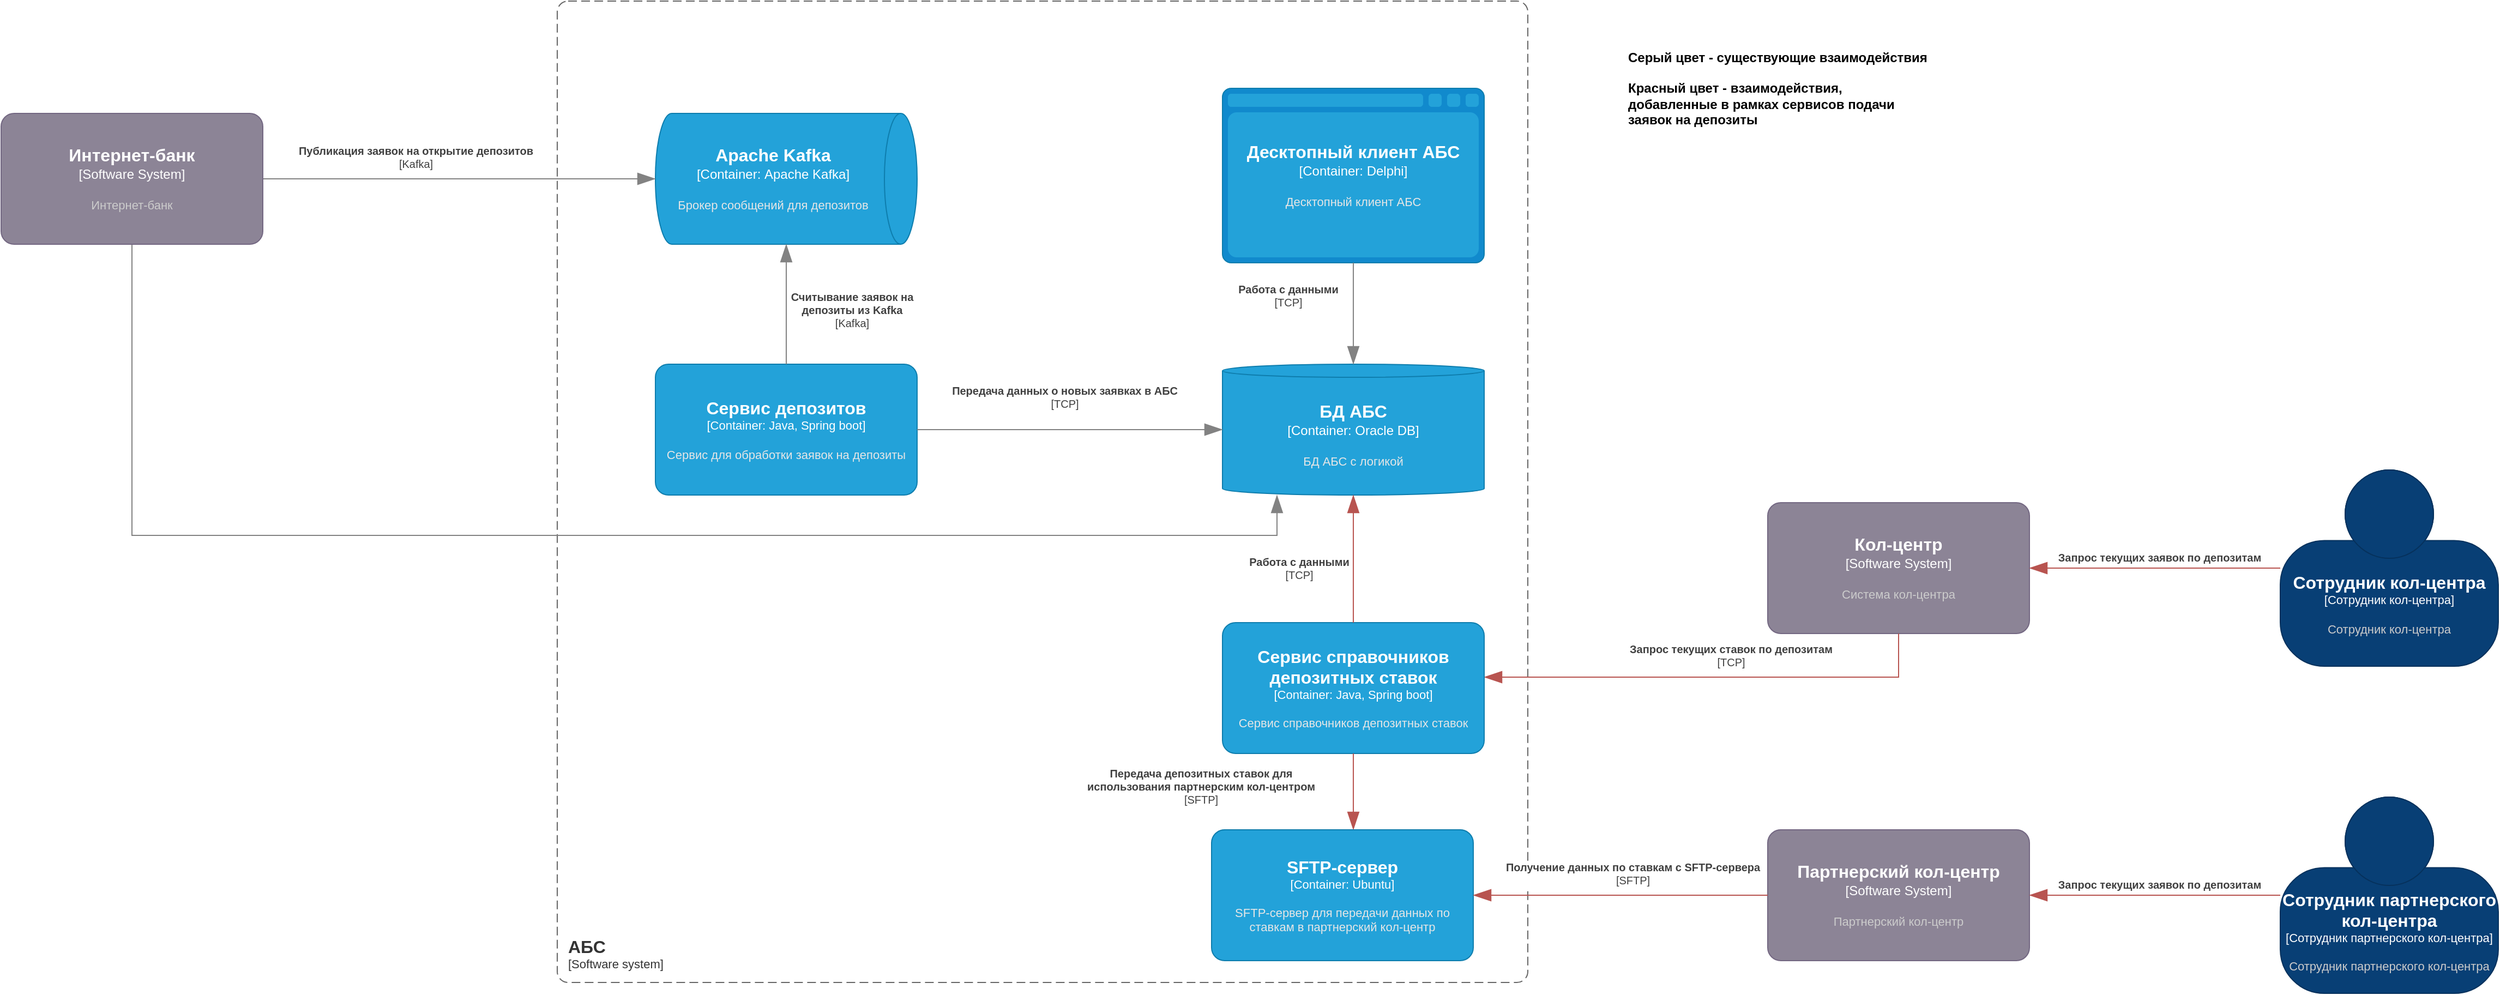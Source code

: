 <mxfile version="24.5.3" type="device">
  <diagram name="to-be" id="-FQbQIRzEgXYEJ3rUFKh">
    <mxGraphModel dx="775" dy="-655" grid="1" gridSize="10" guides="1" tooltips="1" connect="1" arrows="1" fold="1" page="1" pageScale="1" pageWidth="827" pageHeight="1169" math="0" shadow="0">
      <root>
        <mxCell id="0" />
        <mxCell id="1" parent="0" />
        <object placeholders="1" c4Type="БД АБС" c4Container="Container" c4Technology="Oracle DB" c4Description="БД АБС с логикой" label="&lt;font style=&quot;font-size: 16px&quot;&gt;&lt;b&gt;%c4Type%&lt;/b&gt;&lt;/font&gt;&lt;div&gt;[%c4Container%:&amp;nbsp;%c4Technology%]&lt;/div&gt;&lt;br&gt;&lt;div&gt;&lt;font style=&quot;font-size: 11px&quot;&gt;&lt;font color=&quot;#E6E6E6&quot;&gt;%c4Description%&lt;/font&gt;&lt;/div&gt;" id="ZUmbeg5gKXYez4Aomj6J-5">
          <mxCell style="shape=cylinder3;size=6.0;whiteSpace=wrap;html=1;boundedLbl=1;rounded=0;labelBackgroundColor=none;fillColor=#23A2D9;fontSize=12;fontColor=#ffffff;align=center;strokeColor=#0E7DAD;metaEdit=1;points=[[0.5,0,0],[1,0.25,0],[1,0.5,0],[1,0.75,0],[0.5,1,0],[0,0.75,0],[0,0.5,0],[0,0.25,0]];resizable=0;" parent="1" vertex="1">
            <mxGeometry x="1370" y="1633" width="240" height="120" as="geometry" />
          </mxCell>
        </object>
        <object placeholders="1" c4Type="Десктопный клиент АБС" c4Container="Container" c4Technology="Delphi" c4Description="Десктопный клиент АБС" label="&lt;font style=&quot;font-size: 16px&quot;&gt;&lt;b&gt;%c4Type%&lt;/b&gt;&lt;/font&gt;&lt;div&gt;[%c4Container%:&amp;nbsp;%c4Technology%]&lt;/div&gt;&lt;br&gt;&lt;div&gt;&lt;font style=&quot;font-size: 11px&quot;&gt;&lt;font color=&quot;#E6E6E6&quot;&gt;%c4Description%&lt;/font&gt;&lt;/div&gt;" id="ZUmbeg5gKXYez4Aomj6J-6">
          <mxCell style="shape=mxgraph.c4.webBrowserContainer2;whiteSpace=wrap;html=1;boundedLbl=1;rounded=0;labelBackgroundColor=none;strokeColor=#118ACD;fillColor=#23A2D9;strokeColor=#118ACD;strokeColor2=#0E7DAD;fontSize=12;fontColor=#ffffff;align=center;metaEdit=1;points=[[0.5,0,0],[1,0.25,0],[1,0.5,0],[1,0.75,0],[0.5,1,0],[0,0.75,0],[0,0.5,0],[0,0.25,0]];resizable=0;" parent="1" vertex="1">
            <mxGeometry x="1370" y="1380" width="240" height="160" as="geometry" />
          </mxCell>
        </object>
        <object placeholders="1" c4Type="Relationship" c4Technology="TCP" c4Description="Работа с данными" label="&lt;div style=&quot;text-align: left&quot;&gt;&lt;div style=&quot;text-align: center&quot;&gt;&lt;b&gt;%c4Description%&lt;/b&gt;&lt;/div&gt;&lt;div style=&quot;text-align: center&quot;&gt;[%c4Technology%]&lt;/div&gt;&lt;/div&gt;" id="ZUmbeg5gKXYez4Aomj6J-13">
          <mxCell style="endArrow=blockThin;html=1;fontSize=10;fontColor=#404040;strokeWidth=1;endFill=1;strokeColor=#828282;elbow=vertical;metaEdit=1;endSize=14;startSize=14;jumpStyle=arc;jumpSize=16;rounded=0;edgeStyle=orthogonalEdgeStyle;" parent="1" source="ZUmbeg5gKXYez4Aomj6J-6" target="ZUmbeg5gKXYez4Aomj6J-5" edge="1">
            <mxGeometry x="-0.364" y="-60" width="240" relative="1" as="geometry">
              <mxPoint x="910" y="1830" as="sourcePoint" />
              <mxPoint x="1380" y="1830" as="targetPoint" />
              <mxPoint as="offset" />
            </mxGeometry>
          </mxCell>
        </object>
        <object placeholders="1" c4Name="АБС" c4Type="SystemScopeBoundary" c4Application="Software system" label="&lt;font style=&quot;font-size: 16px&quot;&gt;&lt;b&gt;&lt;div style=&quot;text-align: left&quot;&gt;%c4Name%&lt;/div&gt;&lt;/b&gt;&lt;/font&gt;&lt;div style=&quot;text-align: left&quot;&gt;[%c4Application%]&lt;/div&gt;" id="ZUmbeg5gKXYez4Aomj6J-14">
          <mxCell style="rounded=1;fontSize=11;whiteSpace=wrap;html=1;dashed=1;arcSize=20;fillColor=none;strokeColor=#666666;fontColor=#333333;labelBackgroundColor=none;align=left;verticalAlign=bottom;labelBorderColor=none;spacingTop=0;spacing=10;dashPattern=8 4;metaEdit=1;rotatable=0;perimeter=rectanglePerimeter;noLabel=0;labelPadding=0;allowArrows=0;connectable=0;expand=0;recursiveResize=0;editable=1;pointerEvents=0;absoluteArcSize=1;points=[[0.25,0,0],[0.5,0,0],[0.75,0,0],[1,0.25,0],[1,0.5,0],[1,0.75,0],[0.75,1,0],[0.5,1,0],[0.25,1,0],[0,0.75,0],[0,0.5,0],[0,0.25,0]];" parent="1" vertex="1">
            <mxGeometry x="760" y="1300" width="890" height="900" as="geometry" />
          </mxCell>
        </object>
        <object placeholders="1" c4Name="Кол-центр" c4Type="Software System" c4Description="Система кол-центра" label="&lt;font style=&quot;font-size: 16px&quot;&gt;&lt;b&gt;%c4Name%&lt;/b&gt;&lt;/font&gt;&lt;div&gt;[%c4Type%]&lt;/div&gt;&lt;br&gt;&lt;div&gt;&lt;font style=&quot;font-size: 11px&quot;&gt;&lt;font color=&quot;#cccccc&quot;&gt;%c4Description%&lt;/font&gt;&lt;/div&gt;" id="sHgfat3ss0C21eRgaAl7-2">
          <mxCell style="rounded=1;whiteSpace=wrap;html=1;labelBackgroundColor=none;fillColor=#8C8496;fontColor=#ffffff;align=center;arcSize=10;strokeColor=#736782;metaEdit=1;resizable=0;points=[[0.25,0,0],[0.5,0,0],[0.75,0,0],[1,0.25,0],[1,0.5,0],[1,0.75,0],[0.75,1,0],[0.5,1,0],[0.25,1,0],[0,0.75,0],[0,0.5,0],[0,0.25,0]];" parent="1" vertex="1">
            <mxGeometry x="1870" y="1760" width="240" height="120" as="geometry" />
          </mxCell>
        </object>
        <object placeholders="1" c4Type="Relationship" c4Technology="TCP" c4Description="Запрос текущих ставок по депозитам" label="&lt;div style=&quot;text-align: left&quot;&gt;&lt;div style=&quot;text-align: center&quot;&gt;&lt;b&gt;%c4Description%&lt;/b&gt;&lt;/div&gt;&lt;div style=&quot;text-align: center&quot;&gt;[%c4Technology%]&lt;/div&gt;&lt;/div&gt;" id="sHgfat3ss0C21eRgaAl7-5">
          <mxCell style="endArrow=blockThin;html=1;fontSize=10;fontColor=#404040;strokeWidth=1;endFill=1;strokeColor=#b85450;elbow=vertical;metaEdit=1;endSize=14;startSize=14;jumpStyle=arc;jumpSize=16;rounded=0;edgeStyle=orthogonalEdgeStyle;fillColor=#f8cecc;" parent="1" source="sHgfat3ss0C21eRgaAl7-2" target="gth9gV5URwhO3CXqXsqf-3" edge="1">
            <mxGeometry x="-0.077" y="-20" width="240" relative="1" as="geometry">
              <mxPoint x="1500" y="1550" as="sourcePoint" />
              <mxPoint x="1500" y="1770" as="targetPoint" />
              <mxPoint as="offset" />
              <Array as="points">
                <mxPoint x="1990" y="1920" />
              </Array>
            </mxGeometry>
          </mxCell>
        </object>
        <object placeholders="1" c4Name="Сотрудник кол-центра" c4Type="Сотрудник кол-центра" c4Description="Сотрудник кол-центра" label="&lt;font style=&quot;font-size: 16px&quot;&gt;&lt;b&gt;%c4Name%&lt;/b&gt;&lt;/font&gt;&lt;div&gt;[%c4Type%]&lt;/div&gt;&lt;br&gt;&lt;div&gt;&lt;font style=&quot;font-size: 11px&quot;&gt;&lt;font color=&quot;#cccccc&quot;&gt;%c4Description%&lt;/font&gt;&lt;/div&gt;" id="sHgfat3ss0C21eRgaAl7-20">
          <mxCell style="html=1;fontSize=11;dashed=0;whiteSpace=wrap;fillColor=#083F75;strokeColor=#06315C;fontColor=#ffffff;shape=mxgraph.c4.person2;align=center;metaEdit=1;points=[[0.5,0,0],[1,0.5,0],[1,0.75,0],[0.75,1,0],[0.5,1,0],[0.25,1,0],[0,0.75,0],[0,0.5,0]];resizable=0;" parent="1" vertex="1">
            <mxGeometry x="2340" y="1730" width="200" height="180" as="geometry" />
          </mxCell>
        </object>
        <object placeholders="1" c4Type="Relationship" c4Description="Запрос текущих заявок по депозитам" label="&lt;div style=&quot;text-align: left&quot;&gt;&lt;div style=&quot;text-align: center&quot;&gt;&lt;b&gt;%c4Description%&lt;/b&gt;&lt;/div&gt;" id="sHgfat3ss0C21eRgaAl7-23">
          <mxCell style="endArrow=blockThin;html=1;fontSize=10;fontColor=#404040;strokeWidth=1;endFill=1;strokeColor=#b85450;elbow=vertical;metaEdit=1;endSize=14;startSize=14;jumpStyle=arc;jumpSize=16;rounded=0;edgeStyle=orthogonalEdgeStyle;fillColor=#f8cecc;" parent="1" source="sHgfat3ss0C21eRgaAl7-20" target="sHgfat3ss0C21eRgaAl7-2" edge="1">
            <mxGeometry x="-0.035" y="-10" width="240" relative="1" as="geometry">
              <mxPoint x="2120" y="1580" as="sourcePoint" />
              <mxPoint x="2360" y="1760" as="targetPoint" />
              <mxPoint as="offset" />
            </mxGeometry>
          </mxCell>
        </object>
        <object placeholders="1" c4Name="Apache Kafka" c4Type="Container" c4Technology="Apache Kafka" c4Description="Брокер сообщений для депозитов" label="&lt;font style=&quot;font-size: 16px&quot;&gt;&lt;b&gt;%c4Name%&lt;/b&gt;&lt;/font&gt;&lt;div&gt;[%c4Type%:&amp;nbsp;%c4Technology%]&lt;/div&gt;&lt;br&gt;&lt;div&gt;&lt;font style=&quot;font-size: 11px&quot;&gt;&lt;font color=&quot;#E6E6E6&quot;&gt;%c4Description%&lt;/font&gt;&lt;/div&gt;" id="sHgfat3ss0C21eRgaAl7-25">
          <mxCell style="shape=cylinder3;size=15;direction=south;whiteSpace=wrap;html=1;boundedLbl=1;rounded=0;labelBackgroundColor=none;fillColor=#23A2D9;fontSize=12;fontColor=#ffffff;align=center;strokeColor=#0E7DAD;metaEdit=1;points=[[0.5,0,0],[1,0.25,0],[1,0.5,0],[1,0.75,0],[0.5,1,0],[0,0.75,0],[0,0.5,0],[0,0.25,0]];resizable=0;" parent="1" vertex="1">
            <mxGeometry x="850" y="1403" width="240" height="120" as="geometry" />
          </mxCell>
        </object>
        <object placeholders="1" c4Type="Relationship" c4Technology="Kafka" c4Description="Публикация заявок на открытие депозитов" label="&lt;div style=&quot;text-align: left&quot;&gt;&lt;div style=&quot;text-align: center&quot;&gt;&lt;b&gt;%c4Description%&lt;/b&gt;&lt;/div&gt;&lt;div style=&quot;text-align: center&quot;&gt;[%c4Technology%]&lt;/div&gt;&lt;/div&gt;" id="sHgfat3ss0C21eRgaAl7-30">
          <mxCell style="endArrow=blockThin;html=1;fontSize=10;fontColor=#404040;strokeWidth=1;endFill=1;strokeColor=#828282;elbow=vertical;metaEdit=1;endSize=14;startSize=14;jumpStyle=arc;jumpSize=16;rounded=0;edgeStyle=orthogonalEdgeStyle;fillColor=#f8cecc;" parent="1" source="gth9gV5URwhO3CXqXsqf-1" target="sHgfat3ss0C21eRgaAl7-25" edge="1">
            <mxGeometry x="-0.222" y="20" width="240" relative="1" as="geometry">
              <mxPoint x="540" y="1453" as="sourcePoint" />
              <mxPoint x="740" y="1753" as="targetPoint" />
              <Array as="points">
                <mxPoint x="540" y="1463" />
                <mxPoint x="540" y="1463" />
              </Array>
              <mxPoint as="offset" />
            </mxGeometry>
          </mxCell>
        </object>
        <object placeholders="1" c4Name="Сервис депозитов" c4Type="Container" c4Technology="Java, Spring boot" c4Description="Сервис для обработки заявок на депозиты" label="&lt;font style=&quot;font-size: 16px&quot;&gt;&lt;b&gt;%c4Name%&lt;/b&gt;&lt;/font&gt;&lt;div&gt;[%c4Type%: %c4Technology%]&lt;/div&gt;&lt;br&gt;&lt;div&gt;&lt;font style=&quot;font-size: 11px&quot;&gt;&lt;font color=&quot;#E6E6E6&quot;&gt;%c4Description%&lt;/font&gt;&lt;/div&gt;" id="sHgfat3ss0C21eRgaAl7-31">
          <mxCell style="rounded=1;whiteSpace=wrap;html=1;fontSize=11;labelBackgroundColor=none;fillColor=#23A2D9;fontColor=#ffffff;align=center;arcSize=10;strokeColor=#0E7DAD;metaEdit=1;resizable=0;points=[[0.25,0,0],[0.5,0,0],[0.75,0,0],[1,0.25,0],[1,0.5,0],[1,0.75,0],[0.75,1,0],[0.5,1,0],[0.25,1,0],[0,0.75,0],[0,0.5,0],[0,0.25,0]];" parent="1" vertex="1">
            <mxGeometry x="850" y="1633" width="240" height="120" as="geometry" />
          </mxCell>
        </object>
        <object placeholders="1" c4Type="Relationship" c4Technology="Kafka" c4Description="Считывание заявок на &#xa;депозиты из Kafka" label="&lt;div style=&quot;text-align: left&quot;&gt;&lt;div style=&quot;text-align: center&quot;&gt;&lt;b&gt;%c4Description%&lt;/b&gt;&lt;/div&gt;&lt;div style=&quot;text-align: center&quot;&gt;[%c4Technology%]&lt;/div&gt;&lt;/div&gt;" id="sHgfat3ss0C21eRgaAl7-32">
          <mxCell style="endArrow=blockThin;html=1;fontSize=10;fontColor=#404040;strokeWidth=1;endFill=1;strokeColor=#828282;elbow=vertical;metaEdit=1;endSize=14;startSize=14;jumpStyle=arc;jumpSize=16;rounded=0;edgeStyle=orthogonalEdgeStyle;fillColor=#f8cecc;" parent="1" source="sHgfat3ss0C21eRgaAl7-31" target="sHgfat3ss0C21eRgaAl7-25" edge="1">
            <mxGeometry x="-0.091" y="-60" width="240" relative="1" as="geometry">
              <mxPoint x="870" y="1673" as="sourcePoint" />
              <mxPoint x="1110" y="1673" as="targetPoint" />
              <mxPoint as="offset" />
            </mxGeometry>
          </mxCell>
        </object>
        <object placeholders="1" c4Type="Relationship" c4Technology="TCP" c4Description="Передача данных о новых заявках в АБС" label="&lt;div style=&quot;text-align: left&quot;&gt;&lt;div style=&quot;text-align: center&quot;&gt;&lt;b&gt;%c4Description%&lt;/b&gt;&lt;/div&gt;&lt;div style=&quot;text-align: center&quot;&gt;[%c4Technology%]&lt;/div&gt;&lt;/div&gt;" id="sHgfat3ss0C21eRgaAl7-35">
          <mxCell style="endArrow=blockThin;html=1;fontSize=10;fontColor=#404040;strokeWidth=1;endFill=1;strokeColor=#828282;elbow=vertical;metaEdit=1;endSize=14;startSize=14;jumpStyle=arc;jumpSize=16;rounded=0;edgeStyle=orthogonalEdgeStyle;fillColor=#f8cecc;" parent="1" source="sHgfat3ss0C21eRgaAl7-31" target="ZUmbeg5gKXYez4Aomj6J-5" edge="1">
            <mxGeometry x="0.035" y="32" width="240" relative="1" as="geometry">
              <mxPoint x="870" y="1800" as="sourcePoint" />
              <mxPoint x="1110" y="1800" as="targetPoint" />
              <mxPoint x="-10" y="2" as="offset" />
            </mxGeometry>
          </mxCell>
        </object>
        <mxCell id="f_8fH2du4d7_rdftahM6-6" value="&lt;b&gt;Серый цвет - существующие взаимодействия&lt;/b&gt;&lt;div&gt;&lt;b&gt;&lt;br&gt;&lt;/b&gt;&lt;div&gt;&lt;b&gt;Красный цвет - взаимодействия, добавленные в рамках сервисов подачи заявок на депозиты&lt;/b&gt;&lt;/div&gt;&lt;/div&gt;" style="text;html=1;align=left;verticalAlign=middle;whiteSpace=wrap;rounded=0;" parent="1" vertex="1">
          <mxGeometry x="1740" y="1340" width="280" height="80" as="geometry" />
        </mxCell>
        <object placeholders="1" c4Type="Relationship" id="f_8fH2du4d7_rdftahM6-7">
          <mxCell style="endArrow=blockThin;html=1;fontSize=10;fontColor=#404040;strokeWidth=1;endFill=1;strokeColor=#828282;elbow=vertical;metaEdit=1;endSize=14;startSize=14;jumpStyle=arc;jumpSize=16;rounded=0;edgeStyle=orthogonalEdgeStyle;" parent="1" source="gth9gV5URwhO3CXqXsqf-1" target="ZUmbeg5gKXYez4Aomj6J-5" edge="1">
            <mxGeometry width="240" relative="1" as="geometry">
              <mxPoint x="-100" y="1820" as="sourcePoint" />
              <mxPoint x="1550" y="1880.0" as="targetPoint" />
              <Array as="points">
                <mxPoint x="370" y="1790" />
                <mxPoint x="1420" y="1790" />
              </Array>
            </mxGeometry>
          </mxCell>
        </object>
        <object placeholders="1" c4Name="Интернет-банк" c4Type="Software System" c4Description="Интернет-банк" label="&lt;font style=&quot;font-size: 16px&quot;&gt;&lt;b&gt;%c4Name%&lt;/b&gt;&lt;/font&gt;&lt;div&gt;[%c4Type%]&lt;/div&gt;&lt;br&gt;&lt;div&gt;&lt;font style=&quot;font-size: 11px&quot;&gt;&lt;font color=&quot;#cccccc&quot;&gt;%c4Description%&lt;/font&gt;&lt;/div&gt;" id="gth9gV5URwhO3CXqXsqf-1">
          <mxCell style="rounded=1;whiteSpace=wrap;html=1;labelBackgroundColor=none;fillColor=#8C8496;fontColor=#ffffff;align=center;arcSize=10;strokeColor=#736782;metaEdit=1;resizable=0;points=[[0.25,0,0],[0.5,0,0],[0.75,0,0],[1,0.25,0],[1,0.5,0],[1,0.75,0],[0.75,1,0],[0.5,1,0],[0.25,1,0],[0,0.75,0],[0,0.5,0],[0,0.25,0]];" parent="1" vertex="1">
            <mxGeometry x="250" y="1403" width="240" height="120" as="geometry" />
          </mxCell>
        </object>
        <object placeholders="1" c4Name="Сервис справочников депозитных ставок" c4Type="Container" c4Technology="Java, Spring boot" c4Description="Сервис справочников депозитных ставок" label="&lt;font style=&quot;font-size: 16px&quot;&gt;&lt;b&gt;%c4Name%&lt;/b&gt;&lt;/font&gt;&lt;div&gt;[%c4Type%: %c4Technology%]&lt;/div&gt;&lt;br&gt;&lt;div&gt;&lt;font style=&quot;font-size: 11px&quot;&gt;&lt;font color=&quot;#E6E6E6&quot;&gt;%c4Description%&lt;/font&gt;&lt;/div&gt;" id="gth9gV5URwhO3CXqXsqf-3">
          <mxCell style="rounded=1;whiteSpace=wrap;html=1;fontSize=11;labelBackgroundColor=none;fillColor=#23A2D9;fontColor=#ffffff;align=center;arcSize=10;strokeColor=#0E7DAD;metaEdit=1;resizable=0;points=[[0.25,0,0],[0.5,0,0],[0.75,0,0],[1,0.25,0],[1,0.5,0],[1,0.75,0],[0.75,1,0],[0.5,1,0],[0.25,1,0],[0,0.75,0],[0,0.5,0],[0,0.25,0]];" parent="1" vertex="1">
            <mxGeometry x="1370" y="1870" width="240" height="120" as="geometry" />
          </mxCell>
        </object>
        <object placeholders="1" c4Type="Relationship" c4Technology="TCP" c4Description="Работа с данными" label="&lt;div style=&quot;text-align: left&quot;&gt;&lt;div style=&quot;text-align: center&quot;&gt;&lt;b&gt;%c4Description%&lt;/b&gt;&lt;/div&gt;&lt;div style=&quot;text-align: center&quot;&gt;[%c4Technology%]&lt;/div&gt;&lt;/div&gt;" id="gth9gV5URwhO3CXqXsqf-6">
          <mxCell style="endArrow=blockThin;html=1;fontSize=10;fontColor=#404040;strokeWidth=1;endFill=1;strokeColor=#b85450;elbow=vertical;metaEdit=1;endSize=14;startSize=14;jumpStyle=arc;jumpSize=16;rounded=0;edgeStyle=orthogonalEdgeStyle;fillColor=#f8cecc;" parent="1" source="gth9gV5URwhO3CXqXsqf-3" target="ZUmbeg5gKXYez4Aomj6J-5" edge="1">
            <mxGeometry x="-0.143" y="50" width="240" relative="1" as="geometry">
              <mxPoint x="1150" y="2090" as="sourcePoint" />
              <mxPoint x="1390" y="2090" as="targetPoint" />
              <mxPoint as="offset" />
            </mxGeometry>
          </mxCell>
        </object>
        <object placeholders="1" c4Name="Партнерский кол-центр" c4Type="Software System" c4Description="Партнерский кол-центр" label="&lt;font style=&quot;font-size: 16px&quot;&gt;&lt;b&gt;%c4Name%&lt;/b&gt;&lt;/font&gt;&lt;div&gt;[%c4Type%]&lt;/div&gt;&lt;br&gt;&lt;div&gt;&lt;font style=&quot;font-size: 11px&quot;&gt;&lt;font color=&quot;#cccccc&quot;&gt;%c4Description%&lt;/font&gt;&lt;/div&gt;" id="gth9gV5URwhO3CXqXsqf-7">
          <mxCell style="rounded=1;whiteSpace=wrap;html=1;labelBackgroundColor=none;fillColor=#8C8496;fontColor=#ffffff;align=center;arcSize=10;strokeColor=#736782;metaEdit=1;resizable=0;points=[[0.25,0,0],[0.5,0,0],[0.75,0,0],[1,0.25,0],[1,0.5,0],[1,0.75,0],[0.75,1,0],[0.5,1,0],[0.25,1,0],[0,0.75,0],[0,0.5,0],[0,0.25,0]];" parent="1" vertex="1">
            <mxGeometry x="1870" y="2060" width="240" height="120" as="geometry" />
          </mxCell>
        </object>
        <object placeholders="1" c4Type="Relationship" c4Technology="SFTP" c4Description="Передача депозитных ставок для&#xa;использования партнерским кол-центром" label="&lt;div style=&quot;text-align: left&quot;&gt;&lt;div style=&quot;text-align: center&quot;&gt;&lt;b&gt;%c4Description%&lt;/b&gt;&lt;/div&gt;&lt;div style=&quot;text-align: center&quot;&gt;[%c4Technology%]&lt;/div&gt;&lt;/div&gt;" id="gth9gV5URwhO3CXqXsqf-10">
          <mxCell style="endArrow=blockThin;html=1;fontSize=10;fontColor=#404040;strokeWidth=1;endFill=1;strokeColor=#b85450;elbow=vertical;metaEdit=1;endSize=14;startSize=14;jumpStyle=arc;jumpSize=16;rounded=0;edgeStyle=orthogonalEdgeStyle;fillColor=#f8cecc;" parent="1" source="gth9gV5URwhO3CXqXsqf-3" target="I4r1alVS1qC3wE2UkSMU-1" edge="1">
            <mxGeometry x="-0.143" y="-140" width="240" relative="1" as="geometry">
              <mxPoint x="1500" y="2030" as="sourcePoint" />
              <mxPoint x="1500" y="1890" as="targetPoint" />
              <mxPoint as="offset" />
              <Array as="points">
                <mxPoint x="1490" y="2120" />
                <mxPoint x="1480" y="2120" />
              </Array>
            </mxGeometry>
          </mxCell>
        </object>
        <object placeholders="1" c4Name="Сотрудник партнерского кол-центра" c4Type="Сотрудник партнерского кол-центра" c4Description="Сотрудник партнерского кол-центра" label="&lt;font style=&quot;font-size: 16px&quot;&gt;&lt;b&gt;%c4Name%&lt;/b&gt;&lt;/font&gt;&lt;div&gt;[%c4Type%]&lt;/div&gt;&lt;br&gt;&lt;div&gt;&lt;font style=&quot;font-size: 11px&quot;&gt;&lt;font color=&quot;#cccccc&quot;&gt;%c4Description%&lt;/font&gt;&lt;/div&gt;" id="gth9gV5URwhO3CXqXsqf-11">
          <mxCell style="html=1;fontSize=11;dashed=0;whiteSpace=wrap;fillColor=#083F75;strokeColor=#06315C;fontColor=#ffffff;shape=mxgraph.c4.person2;align=center;metaEdit=1;points=[[0.5,0,0],[1,0.5,0],[1,0.75,0],[0.75,1,0],[0.5,1,0],[0.25,1,0],[0,0.75,0],[0,0.5,0]];resizable=0;" parent="1" vertex="1">
            <mxGeometry x="2340" y="2030" width="200" height="180" as="geometry" />
          </mxCell>
        </object>
        <object placeholders="1" c4Type="Relationship" c4Description="Запрос текущих заявок по депозитам" label="&lt;div style=&quot;text-align: left&quot;&gt;&lt;div style=&quot;text-align: center&quot;&gt;&lt;b&gt;%c4Description%&lt;/b&gt;&lt;/div&gt;" id="gth9gV5URwhO3CXqXsqf-12">
          <mxCell style="endArrow=blockThin;html=1;fontSize=10;fontColor=#404040;strokeWidth=1;endFill=1;strokeColor=#b85450;elbow=vertical;metaEdit=1;endSize=14;startSize=14;jumpStyle=arc;jumpSize=16;rounded=0;edgeStyle=orthogonalEdgeStyle;fillColor=#f8cecc;" parent="1" source="gth9gV5URwhO3CXqXsqf-11" target="gth9gV5URwhO3CXqXsqf-7" edge="1">
            <mxGeometry x="-0.043" y="-10" width="240" relative="1" as="geometry">
              <mxPoint x="2160" y="1880" as="sourcePoint" />
              <mxPoint x="2150" y="2120" as="targetPoint" />
              <mxPoint x="-1" as="offset" />
            </mxGeometry>
          </mxCell>
        </object>
        <object placeholders="1" c4Name="SFTP-сервер" c4Type="Container" c4Technology="Ubuntu" c4Description="SFTP-сервер для передачи данных по ставкам в партнерский кол-центр" label="&lt;font style=&quot;font-size: 16px&quot;&gt;&lt;b&gt;%c4Name%&lt;/b&gt;&lt;/font&gt;&lt;div&gt;[%c4Type%: %c4Technology%]&lt;/div&gt;&lt;br&gt;&lt;div&gt;&lt;font style=&quot;font-size: 11px&quot;&gt;&lt;font color=&quot;#E6E6E6&quot;&gt;%c4Description%&lt;/font&gt;&lt;/div&gt;" id="I4r1alVS1qC3wE2UkSMU-1">
          <mxCell style="rounded=1;whiteSpace=wrap;html=1;fontSize=11;labelBackgroundColor=none;fillColor=#23A2D9;fontColor=#ffffff;align=center;arcSize=10;strokeColor=#0E7DAD;metaEdit=1;resizable=0;points=[[0.25,0,0],[0.5,0,0],[0.75,0,0],[1,0.25,0],[1,0.5,0],[1,0.75,0],[0.75,1,0],[0.5,1,0],[0.25,1,0],[0,0.75,0],[0,0.5,0],[0,0.25,0]];" parent="1" vertex="1">
            <mxGeometry x="1360" y="2060" width="240" height="120" as="geometry" />
          </mxCell>
        </object>
        <object placeholders="1" c4Type="Relationship" c4Technology="SFTP" c4Description="Получение данных по ставкам с SFTP-сервера" label="&lt;div style=&quot;text-align: left&quot;&gt;&lt;div style=&quot;text-align: center&quot;&gt;&lt;b&gt;%c4Description%&lt;/b&gt;&lt;/div&gt;&lt;div style=&quot;text-align: center&quot;&gt;[%c4Technology%]&lt;/div&gt;&lt;/div&gt;" id="I4r1alVS1qC3wE2UkSMU-5">
          <mxCell style="endArrow=blockThin;html=1;fontSize=10;fontColor=#404040;strokeWidth=1;endFill=1;strokeColor=#b85450;elbow=vertical;metaEdit=1;endSize=14;startSize=14;jumpStyle=arc;jumpSize=16;rounded=0;edgeStyle=orthogonalEdgeStyle;fillColor=#f8cecc;" parent="1" source="gth9gV5URwhO3CXqXsqf-7" target="I4r1alVS1qC3wE2UkSMU-1" edge="1">
            <mxGeometry x="-0.076" y="-20" width="240" relative="1" as="geometry">
              <mxPoint x="1890" y="2260" as="sourcePoint" />
              <mxPoint x="1510" y="2300" as="targetPoint" />
              <mxPoint as="offset" />
              <Array as="points">
                <mxPoint x="1680" y="2120" />
                <mxPoint x="1680" y="2120" />
              </Array>
            </mxGeometry>
          </mxCell>
        </object>
      </root>
    </mxGraphModel>
  </diagram>
</mxfile>
